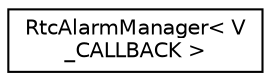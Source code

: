 digraph "Graphical Class Hierarchy"
{
 // LATEX_PDF_SIZE
  edge [fontname="Helvetica",fontsize="10",labelfontname="Helvetica",labelfontsize="10"];
  node [fontname="Helvetica",fontsize="10",shape=record];
  rankdir="LR";
  Node0 [label="RtcAlarmManager\< V\l_CALLBACK \>",height=0.2,width=0.4,color="black", fillcolor="white", style="filled",URL="$classRtcAlarmManager.html",tooltip=" "];
}
